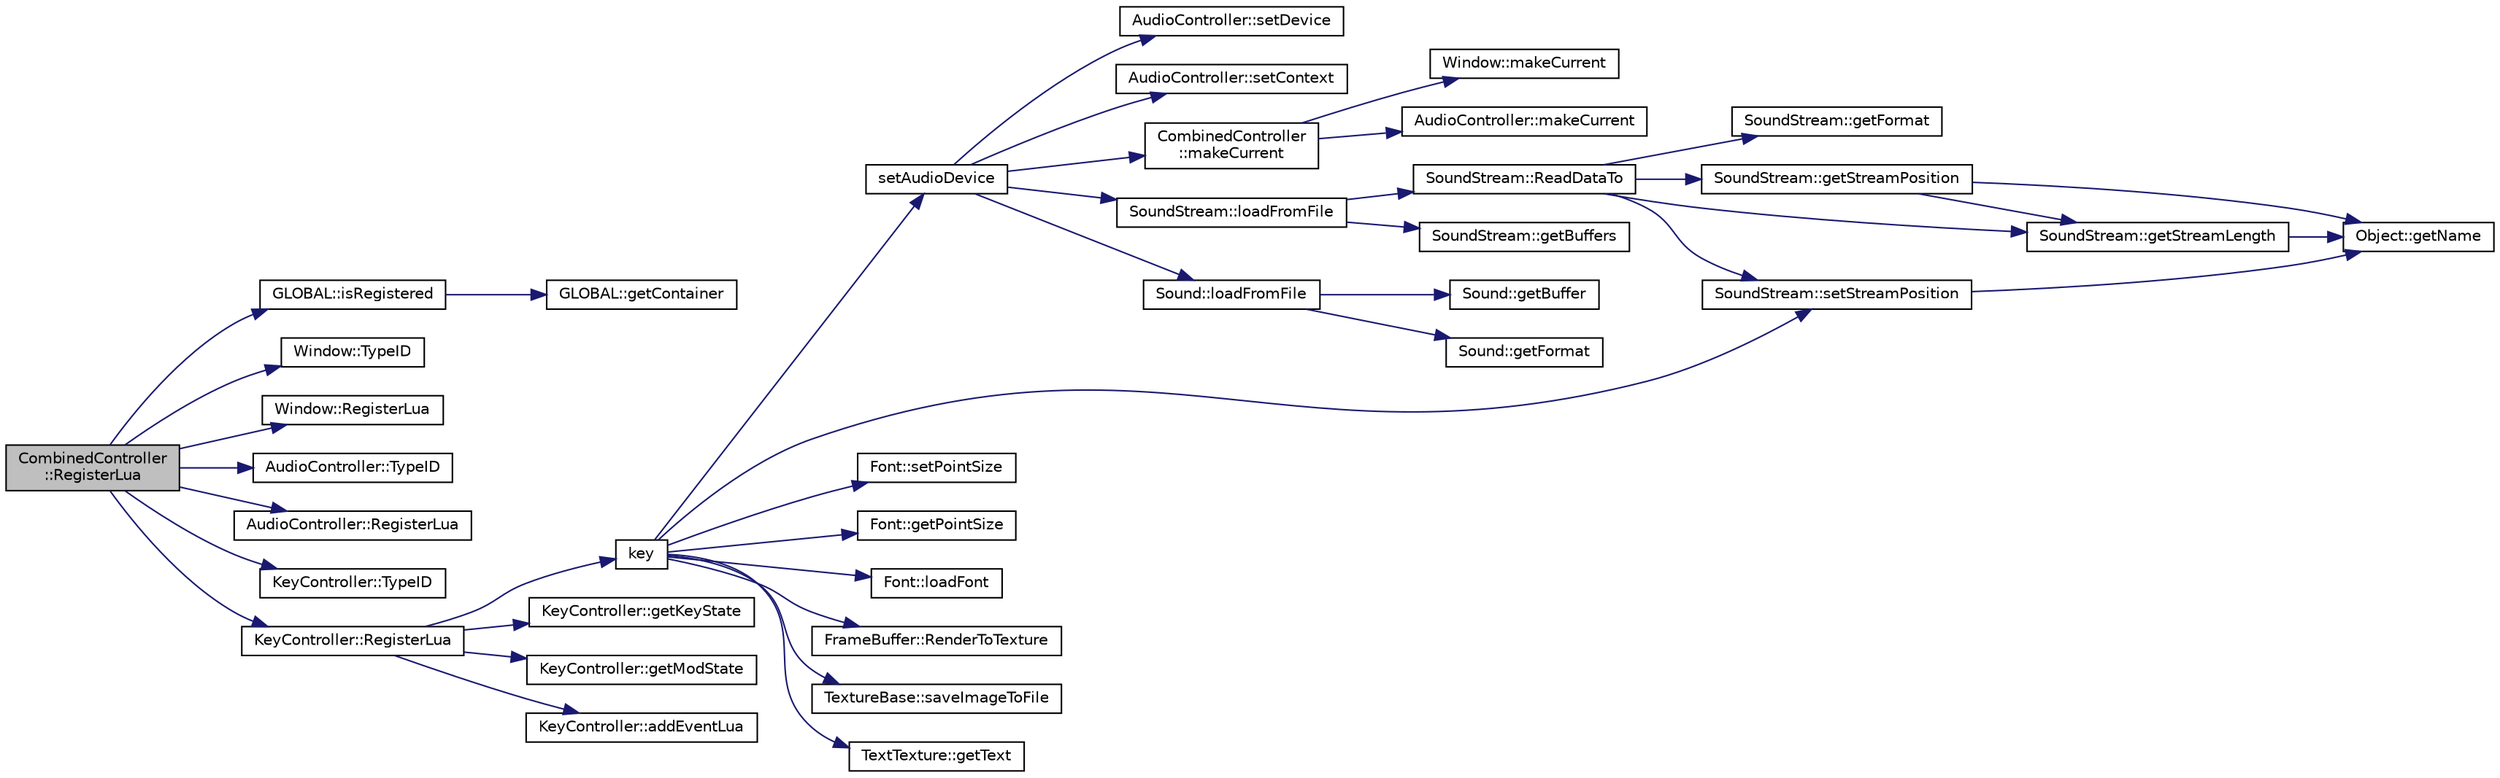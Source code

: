 digraph "CombinedController::RegisterLua"
{
  edge [fontname="Helvetica",fontsize="10",labelfontname="Helvetica",labelfontsize="10"];
  node [fontname="Helvetica",fontsize="10",shape=record];
  rankdir="LR";
  Node1 [label="CombinedController\l::RegisterLua",height=0.2,width=0.4,color="black", fillcolor="grey75", style="filled", fontcolor="black"];
  Node1 -> Node2 [color="midnightblue",fontsize="10",style="solid",fontname="Helvetica"];
  Node2 [label="GLOBAL::isRegistered",height=0.2,width=0.4,color="black", fillcolor="white", style="filled",URL="$namespace_g_l_o_b_a_l.html#a2694bc250653b6da682a4536a396298e"];
  Node2 -> Node3 [color="midnightblue",fontsize="10",style="solid",fontname="Helvetica"];
  Node3 [label="GLOBAL::getContainer",height=0.2,width=0.4,color="black", fillcolor="white", style="filled",URL="$namespace_g_l_o_b_a_l.html#a48421068f5a2961b446e71f3dba107e1"];
  Node1 -> Node4 [color="midnightblue",fontsize="10",style="solid",fontname="Helvetica"];
  Node4 [label="Window::TypeID",height=0.2,width=0.4,color="black", fillcolor="white", style="filled",URL="$class_window.html#a9cc6becc0bc512627d219f955b998f86"];
  Node1 -> Node5 [color="midnightblue",fontsize="10",style="solid",fontname="Helvetica"];
  Node5 [label="Window::RegisterLua",height=0.2,width=0.4,color="black", fillcolor="white", style="filled",URL="$class_window.html#aaa726d300e0cf35843123f6ce68a00e4"];
  Node1 -> Node6 [color="midnightblue",fontsize="10",style="solid",fontname="Helvetica"];
  Node6 [label="AudioController::TypeID",height=0.2,width=0.4,color="black", fillcolor="white", style="filled",URL="$class_audio_controller.html#ab8151d78f6c296bc33472e56291f9b2a"];
  Node1 -> Node7 [color="midnightblue",fontsize="10",style="solid",fontname="Helvetica"];
  Node7 [label="AudioController::RegisterLua",height=0.2,width=0.4,color="black", fillcolor="white", style="filled",URL="$class_audio_controller.html#ae5e4364ddcd35a903c48a96cf89d3a8a"];
  Node1 -> Node8 [color="midnightblue",fontsize="10",style="solid",fontname="Helvetica"];
  Node8 [label="KeyController::TypeID",height=0.2,width=0.4,color="black", fillcolor="white", style="filled",URL="$class_key_controller.html#a2d99a0211794557cc01b5a3bd45a96ac"];
  Node1 -> Node9 [color="midnightblue",fontsize="10",style="solid",fontname="Helvetica"];
  Node9 [label="KeyController::RegisterLua",height=0.2,width=0.4,color="black", fillcolor="white", style="filled",URL="$class_key_controller.html#abbcb8d6622eec3908a642b2cba24e77a"];
  Node9 -> Node10 [color="midnightblue",fontsize="10",style="solid",fontname="Helvetica"];
  Node10 [label="key",height=0.2,width=0.4,color="black", fillcolor="white", style="filled",URL="$tester_8cpp.html#a4c3d1027f5f76af445de9d9c655c5df3"];
  Node10 -> Node11 [color="midnightblue",fontsize="10",style="solid",fontname="Helvetica"];
  Node11 [label="setAudioDevice",height=0.2,width=0.4,color="black", fillcolor="white", style="filled",URL="$tester_8cpp.html#abf049fd532ad14e9aef227ad3ba503fb"];
  Node11 -> Node12 [color="midnightblue",fontsize="10",style="solid",fontname="Helvetica"];
  Node12 [label="AudioController::setDevice",height=0.2,width=0.4,color="black", fillcolor="white", style="filled",URL="$class_audio_controller.html#a3fe56306846110ced023635aea20c443"];
  Node11 -> Node13 [color="midnightblue",fontsize="10",style="solid",fontname="Helvetica"];
  Node13 [label="AudioController::setContext",height=0.2,width=0.4,color="black", fillcolor="white", style="filled",URL="$class_audio_controller.html#add5522e914ac24666ae1ab9dc207956e"];
  Node11 -> Node14 [color="midnightblue",fontsize="10",style="solid",fontname="Helvetica"];
  Node14 [label="CombinedController\l::makeCurrent",height=0.2,width=0.4,color="black", fillcolor="white", style="filled",URL="$class_combined_controller.html#a0e979bc606e11c58f8b6c91be0a5468d"];
  Node14 -> Node15 [color="midnightblue",fontsize="10",style="solid",fontname="Helvetica"];
  Node15 [label="Window::makeCurrent",height=0.2,width=0.4,color="black", fillcolor="white", style="filled",URL="$class_window.html#a1ebbfc7cd6e34ca3d70257305a97b525"];
  Node14 -> Node16 [color="midnightblue",fontsize="10",style="solid",fontname="Helvetica"];
  Node16 [label="AudioController::makeCurrent",height=0.2,width=0.4,color="black", fillcolor="white", style="filled",URL="$class_audio_controller.html#a20e7a785eee4ef10d075143fb4227d9f"];
  Node11 -> Node17 [color="midnightblue",fontsize="10",style="solid",fontname="Helvetica"];
  Node17 [label="SoundStream::loadFromFile",height=0.2,width=0.4,color="black", fillcolor="white", style="filled",URL="$class_sound_stream.html#a20bac98b056f2c44870f4a439ef27cb4"];
  Node17 -> Node18 [color="midnightblue",fontsize="10",style="solid",fontname="Helvetica"];
  Node18 [label="SoundStream::ReadDataTo",height=0.2,width=0.4,color="black", fillcolor="white", style="filled",URL="$class_sound_stream.html#acec57e48e10143535e12b4b470dacbd5"];
  Node18 -> Node19 [color="midnightblue",fontsize="10",style="solid",fontname="Helvetica"];
  Node19 [label="SoundStream::getFormat",height=0.2,width=0.4,color="black", fillcolor="white", style="filled",URL="$class_sound_stream.html#a0985fd2e6fd516bf890b48b4e97540dd"];
  Node18 -> Node20 [color="midnightblue",fontsize="10",style="solid",fontname="Helvetica"];
  Node20 [label="SoundStream::getStreamPosition",height=0.2,width=0.4,color="black", fillcolor="white", style="filled",URL="$class_sound_stream.html#a4bd02799d4be0b7d61d238851bc58225"];
  Node20 -> Node21 [color="midnightblue",fontsize="10",style="solid",fontname="Helvetica"];
  Node21 [label="Object::getName",height=0.2,width=0.4,color="black", fillcolor="white", style="filled",URL="$class_object.html#a6390f4fca865dc59e3442e9f0fb6bd5e"];
  Node20 -> Node22 [color="midnightblue",fontsize="10",style="solid",fontname="Helvetica"];
  Node22 [label="SoundStream::getStreamLength",height=0.2,width=0.4,color="black", fillcolor="white", style="filled",URL="$class_sound_stream.html#a75d70293c3bb6c53d6f52c52a3a0218d"];
  Node22 -> Node21 [color="midnightblue",fontsize="10",style="solid",fontname="Helvetica"];
  Node18 -> Node22 [color="midnightblue",fontsize="10",style="solid",fontname="Helvetica"];
  Node18 -> Node23 [color="midnightblue",fontsize="10",style="solid",fontname="Helvetica"];
  Node23 [label="SoundStream::setStreamPosition",height=0.2,width=0.4,color="black", fillcolor="white", style="filled",URL="$class_sound_stream.html#aec7ff290dcfdedc089f2131e6f8f8ab5"];
  Node23 -> Node21 [color="midnightblue",fontsize="10",style="solid",fontname="Helvetica"];
  Node17 -> Node24 [color="midnightblue",fontsize="10",style="solid",fontname="Helvetica"];
  Node24 [label="SoundStream::getBuffers",height=0.2,width=0.4,color="black", fillcolor="white", style="filled",URL="$class_sound_stream.html#afd0c2a6435611d9e9057e00b31301c02"];
  Node11 -> Node25 [color="midnightblue",fontsize="10",style="solid",fontname="Helvetica"];
  Node25 [label="Sound::loadFromFile",height=0.2,width=0.4,color="black", fillcolor="white", style="filled",URL="$class_sound.html#ae1d1f5f2c0b2e9c5f40f6aff57009f97"];
  Node25 -> Node26 [color="midnightblue",fontsize="10",style="solid",fontname="Helvetica"];
  Node26 [label="Sound::getBuffer",height=0.2,width=0.4,color="black", fillcolor="white", style="filled",URL="$class_sound.html#aa9fc932cd854b88c2b2cfefaeaf7641e"];
  Node25 -> Node27 [color="midnightblue",fontsize="10",style="solid",fontname="Helvetica"];
  Node27 [label="Sound::getFormat",height=0.2,width=0.4,color="black", fillcolor="white", style="filled",URL="$class_sound.html#a587e541f0db64379919ebe39df0c33d9"];
  Node10 -> Node23 [color="midnightblue",fontsize="10",style="solid",fontname="Helvetica"];
  Node10 -> Node28 [color="midnightblue",fontsize="10",style="solid",fontname="Helvetica"];
  Node28 [label="Font::setPointSize",height=0.2,width=0.4,color="black", fillcolor="white", style="filled",URL="$class_font.html#aa990c33e00417c230173302e0703ad36"];
  Node10 -> Node29 [color="midnightblue",fontsize="10",style="solid",fontname="Helvetica"];
  Node29 [label="Font::getPointSize",height=0.2,width=0.4,color="black", fillcolor="white", style="filled",URL="$class_font.html#ab09b0ba468fb95322bb6e5ab2394bde5"];
  Node10 -> Node30 [color="midnightblue",fontsize="10",style="solid",fontname="Helvetica"];
  Node30 [label="Font::loadFont",height=0.2,width=0.4,color="black", fillcolor="white", style="filled",URL="$class_font.html#a67a7c9dde92249393cbafb1e803611c2"];
  Node10 -> Node31 [color="midnightblue",fontsize="10",style="solid",fontname="Helvetica"];
  Node31 [label="FrameBuffer::RenderToTexture",height=0.2,width=0.4,color="black", fillcolor="white", style="filled",URL="$class_frame_buffer.html#a6610486fdc4f5ddbf35711e478fb6de4"];
  Node10 -> Node32 [color="midnightblue",fontsize="10",style="solid",fontname="Helvetica"];
  Node32 [label="TextureBase::saveImageToFile",height=0.2,width=0.4,color="black", fillcolor="white", style="filled",URL="$class_texture_base.html#a9d017a33fe9d620486c10086bbfd3b09"];
  Node10 -> Node33 [color="midnightblue",fontsize="10",style="solid",fontname="Helvetica"];
  Node33 [label="TextTexture::getText",height=0.2,width=0.4,color="black", fillcolor="white", style="filled",URL="$class_text_texture.html#a45fb63e1bf164480d346cc58ecab4738"];
  Node9 -> Node34 [color="midnightblue",fontsize="10",style="solid",fontname="Helvetica"];
  Node34 [label="KeyController::getKeyState",height=0.2,width=0.4,color="black", fillcolor="white", style="filled",URL="$class_key_controller.html#aff7b725fc8c1506b8707fc954c7211c9"];
  Node9 -> Node35 [color="midnightblue",fontsize="10",style="solid",fontname="Helvetica"];
  Node35 [label="KeyController::getModState",height=0.2,width=0.4,color="black", fillcolor="white", style="filled",URL="$class_key_controller.html#a4295d002b5254d4a3611275ece045788"];
  Node9 -> Node36 [color="midnightblue",fontsize="10",style="solid",fontname="Helvetica"];
  Node36 [label="KeyController::addEventLua",height=0.2,width=0.4,color="black", fillcolor="white", style="filled",URL="$class_key_controller.html#a0abae1a02ec2831a921c4f412574e391"];
}
